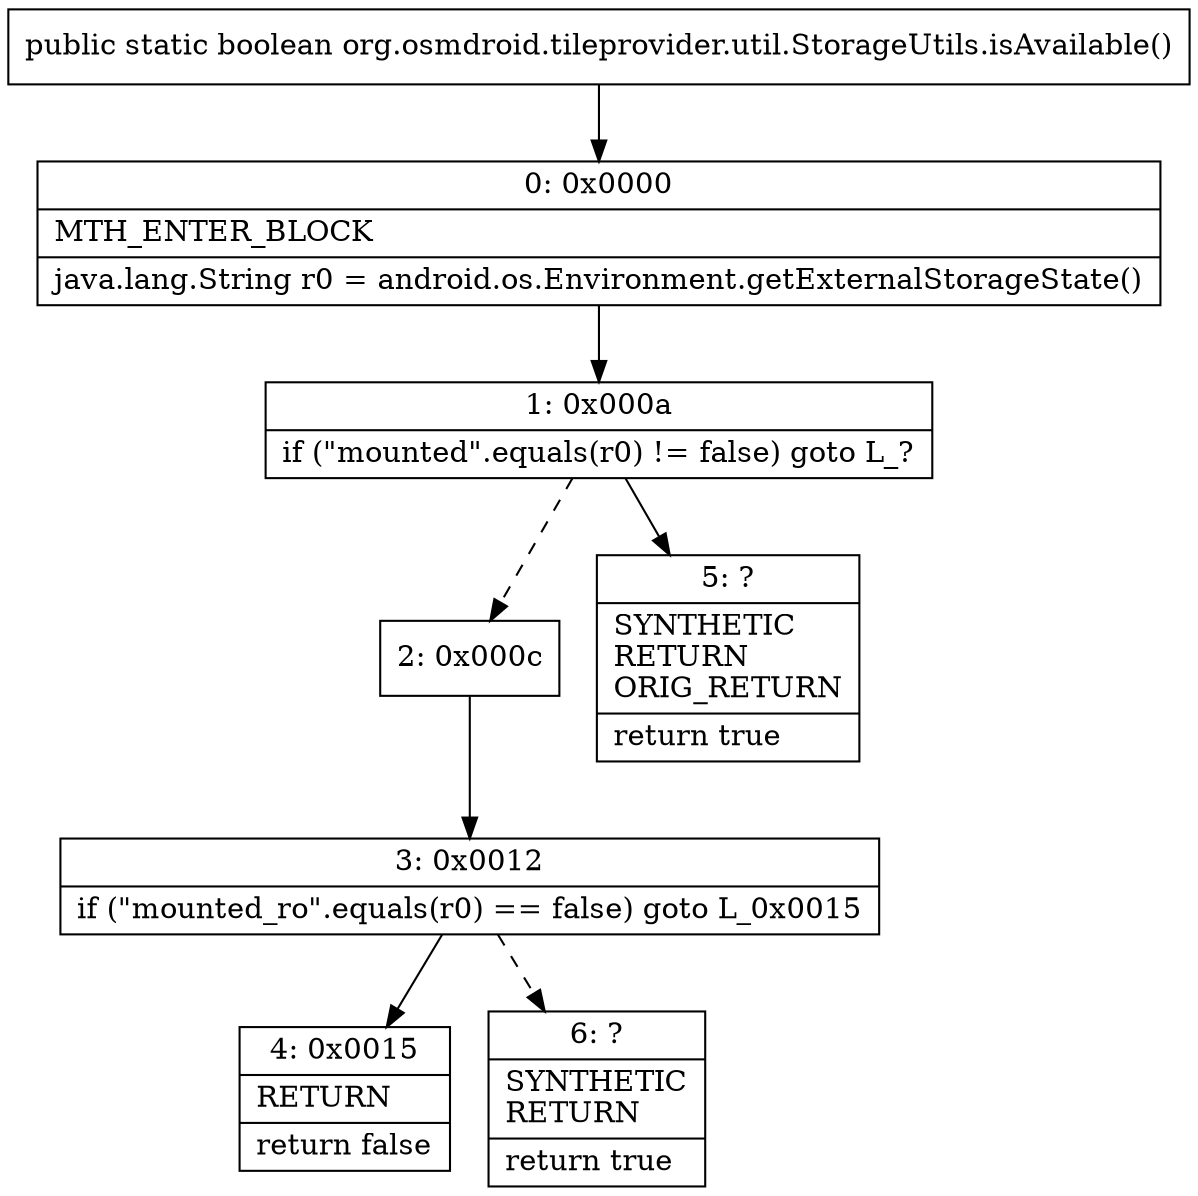 digraph "CFG fororg.osmdroid.tileprovider.util.StorageUtils.isAvailable()Z" {
Node_0 [shape=record,label="{0\:\ 0x0000|MTH_ENTER_BLOCK\l|java.lang.String r0 = android.os.Environment.getExternalStorageState()\l}"];
Node_1 [shape=record,label="{1\:\ 0x000a|if (\"mounted\".equals(r0) != false) goto L_?\l}"];
Node_2 [shape=record,label="{2\:\ 0x000c}"];
Node_3 [shape=record,label="{3\:\ 0x0012|if (\"mounted_ro\".equals(r0) == false) goto L_0x0015\l}"];
Node_4 [shape=record,label="{4\:\ 0x0015|RETURN\l|return false\l}"];
Node_5 [shape=record,label="{5\:\ ?|SYNTHETIC\lRETURN\lORIG_RETURN\l|return true\l}"];
Node_6 [shape=record,label="{6\:\ ?|SYNTHETIC\lRETURN\l|return true\l}"];
MethodNode[shape=record,label="{public static boolean org.osmdroid.tileprovider.util.StorageUtils.isAvailable() }"];
MethodNode -> Node_0;
Node_0 -> Node_1;
Node_1 -> Node_2[style=dashed];
Node_1 -> Node_5;
Node_2 -> Node_3;
Node_3 -> Node_4;
Node_3 -> Node_6[style=dashed];
}

